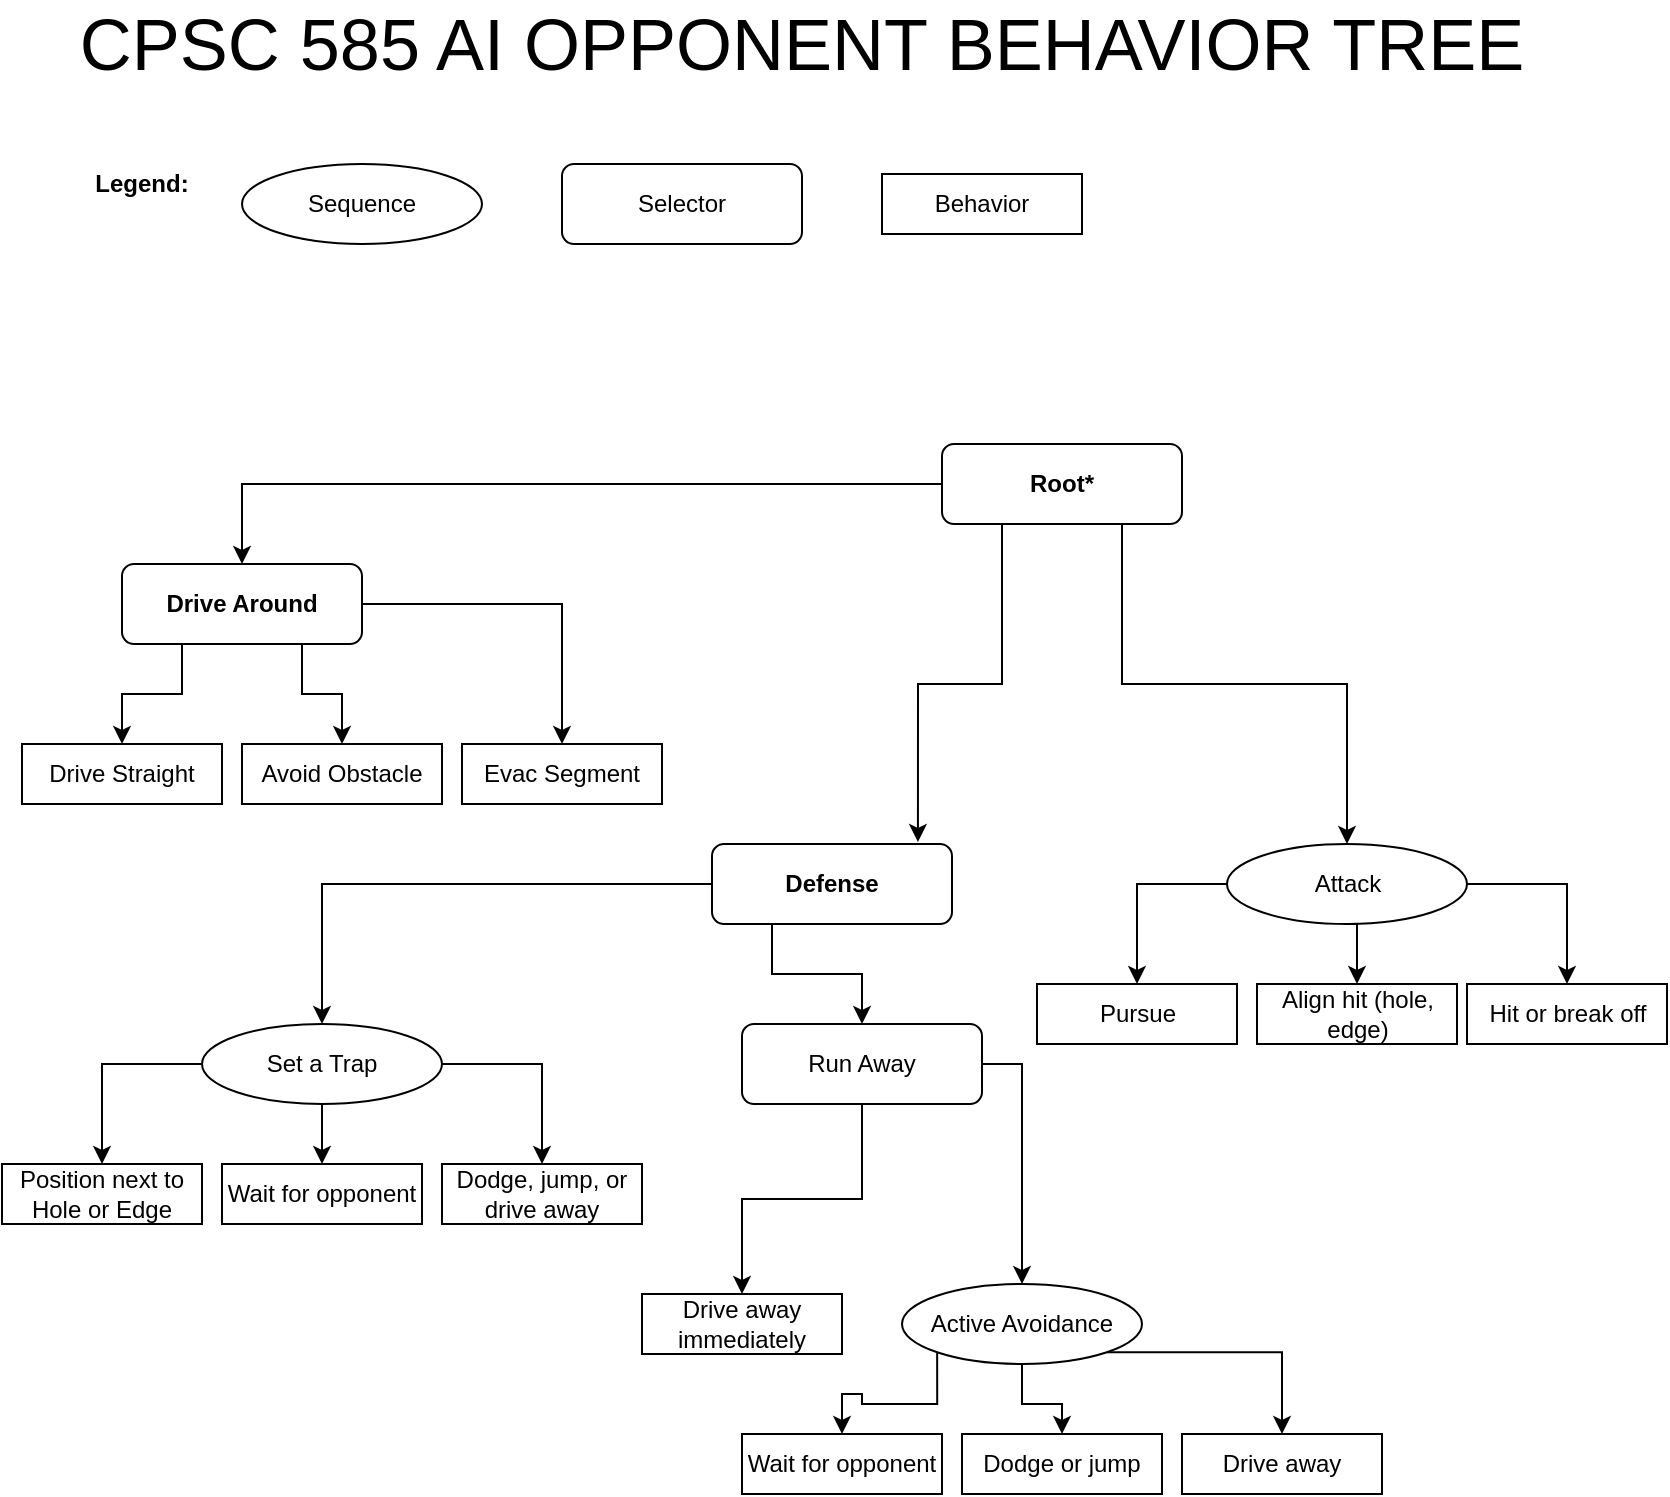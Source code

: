 <mxfile version="14.4.8" type="github">
  <diagram id="LoVU1l2VkbA2_pkzTuV-" name="Page-1">
    <mxGraphModel dx="2062" dy="763" grid="1" gridSize="10" guides="1" tooltips="1" connect="1" arrows="1" fold="1" page="1" pageScale="1" pageWidth="850" pageHeight="1100" math="0" shadow="0">
      <root>
        <mxCell id="0" />
        <mxCell id="1" parent="0" />
        <mxCell id="0oRpFDZRuaQUhXSWCZ3V-1" value="&lt;font style=&quot;font-size: 36px&quot;&gt;CPSC 585 AI OPPONENT BEHAVIOR TREE&lt;/font&gt;" style="text;html=1;strokeColor=none;fillColor=none;align=center;verticalAlign=middle;whiteSpace=wrap;rounded=0;" vertex="1" parent="1">
          <mxGeometry x="20" y="30" width="760" height="20" as="geometry" />
        </mxCell>
        <mxCell id="0oRpFDZRuaQUhXSWCZ3V-2" value="&lt;b&gt;Legend:&lt;/b&gt;" style="text;html=1;strokeColor=none;fillColor=none;align=center;verticalAlign=middle;whiteSpace=wrap;rounded=0;" vertex="1" parent="1">
          <mxGeometry x="40" y="100" width="60" height="20" as="geometry" />
        </mxCell>
        <mxCell id="0oRpFDZRuaQUhXSWCZ3V-3" value="Sequence" style="ellipse;whiteSpace=wrap;html=1;" vertex="1" parent="1">
          <mxGeometry x="120" y="100" width="120" height="40" as="geometry" />
        </mxCell>
        <mxCell id="0oRpFDZRuaQUhXSWCZ3V-4" value="Selector" style="rounded=1;whiteSpace=wrap;html=1;" vertex="1" parent="1">
          <mxGeometry x="280" y="100" width="120" height="40" as="geometry" />
        </mxCell>
        <mxCell id="0oRpFDZRuaQUhXSWCZ3V-5" value="Behavior" style="rounded=0;whiteSpace=wrap;html=1;" vertex="1" parent="1">
          <mxGeometry x="440" y="105" width="100" height="30" as="geometry" />
        </mxCell>
        <mxCell id="0oRpFDZRuaQUhXSWCZ3V-11" style="edgeStyle=orthogonalEdgeStyle;rounded=0;orthogonalLoop=1;jettySize=auto;html=1;exitX=0.25;exitY=1;exitDx=0;exitDy=0;entryX=0.858;entryY=-0.025;entryDx=0;entryDy=0;entryPerimeter=0;" edge="1" parent="1" source="0oRpFDZRuaQUhXSWCZ3V-6" target="0oRpFDZRuaQUhXSWCZ3V-8">
          <mxGeometry relative="1" as="geometry" />
        </mxCell>
        <mxCell id="0oRpFDZRuaQUhXSWCZ3V-16" style="edgeStyle=orthogonalEdgeStyle;rounded=0;orthogonalLoop=1;jettySize=auto;html=1;exitX=0;exitY=0.5;exitDx=0;exitDy=0;entryX=0.5;entryY=0;entryDx=0;entryDy=0;" edge="1" parent="1" source="0oRpFDZRuaQUhXSWCZ3V-6" target="0oRpFDZRuaQUhXSWCZ3V-15">
          <mxGeometry relative="1" as="geometry" />
        </mxCell>
        <mxCell id="0oRpFDZRuaQUhXSWCZ3V-56" style="edgeStyle=orthogonalEdgeStyle;rounded=0;orthogonalLoop=1;jettySize=auto;html=1;exitX=0.75;exitY=1;exitDx=0;exitDy=0;entryX=0.5;entryY=0;entryDx=0;entryDy=0;" edge="1" parent="1" source="0oRpFDZRuaQUhXSWCZ3V-6" target="0oRpFDZRuaQUhXSWCZ3V-55">
          <mxGeometry relative="1" as="geometry" />
        </mxCell>
        <mxCell id="0oRpFDZRuaQUhXSWCZ3V-6" value="&lt;b&gt;Root*&lt;/b&gt;" style="rounded=1;whiteSpace=wrap;html=1;" vertex="1" parent="1">
          <mxGeometry x="470" y="240" width="120" height="40" as="geometry" />
        </mxCell>
        <mxCell id="0oRpFDZRuaQUhXSWCZ3V-35" style="edgeStyle=orthogonalEdgeStyle;rounded=0;orthogonalLoop=1;jettySize=auto;html=1;exitX=0;exitY=0.5;exitDx=0;exitDy=0;entryX=0.5;entryY=0;entryDx=0;entryDy=0;" edge="1" parent="1" source="0oRpFDZRuaQUhXSWCZ3V-8" target="0oRpFDZRuaQUhXSWCZ3V-28">
          <mxGeometry relative="1" as="geometry" />
        </mxCell>
        <mxCell id="0oRpFDZRuaQUhXSWCZ3V-40" style="edgeStyle=orthogonalEdgeStyle;rounded=0;orthogonalLoop=1;jettySize=auto;html=1;exitX=0.25;exitY=1;exitDx=0;exitDy=0;entryX=0.5;entryY=0;entryDx=0;entryDy=0;" edge="1" parent="1" source="0oRpFDZRuaQUhXSWCZ3V-8" target="0oRpFDZRuaQUhXSWCZ3V-39">
          <mxGeometry relative="1" as="geometry" />
        </mxCell>
        <mxCell id="0oRpFDZRuaQUhXSWCZ3V-8" value="&lt;b&gt;Defense&lt;/b&gt;" style="rounded=1;whiteSpace=wrap;html=1;" vertex="1" parent="1">
          <mxGeometry x="355" y="440" width="120" height="40" as="geometry" />
        </mxCell>
        <mxCell id="0oRpFDZRuaQUhXSWCZ3V-18" style="edgeStyle=orthogonalEdgeStyle;rounded=0;orthogonalLoop=1;jettySize=auto;html=1;exitX=0.25;exitY=1;exitDx=0;exitDy=0;entryX=0.5;entryY=0;entryDx=0;entryDy=0;" edge="1" parent="1" source="0oRpFDZRuaQUhXSWCZ3V-15" target="0oRpFDZRuaQUhXSWCZ3V-17">
          <mxGeometry relative="1" as="geometry" />
        </mxCell>
        <mxCell id="0oRpFDZRuaQUhXSWCZ3V-20" style="edgeStyle=orthogonalEdgeStyle;rounded=0;orthogonalLoop=1;jettySize=auto;html=1;exitX=0.75;exitY=1;exitDx=0;exitDy=0;entryX=0.5;entryY=0;entryDx=0;entryDy=0;" edge="1" parent="1" source="0oRpFDZRuaQUhXSWCZ3V-15" target="0oRpFDZRuaQUhXSWCZ3V-19">
          <mxGeometry relative="1" as="geometry" />
        </mxCell>
        <mxCell id="0oRpFDZRuaQUhXSWCZ3V-22" style="edgeStyle=orthogonalEdgeStyle;rounded=0;orthogonalLoop=1;jettySize=auto;html=1;exitX=1;exitY=0.5;exitDx=0;exitDy=0;entryX=0.5;entryY=0;entryDx=0;entryDy=0;" edge="1" parent="1" source="0oRpFDZRuaQUhXSWCZ3V-15" target="0oRpFDZRuaQUhXSWCZ3V-21">
          <mxGeometry relative="1" as="geometry" />
        </mxCell>
        <mxCell id="0oRpFDZRuaQUhXSWCZ3V-15" value="&lt;b&gt;Drive Around&lt;/b&gt;" style="rounded=1;whiteSpace=wrap;html=1;" vertex="1" parent="1">
          <mxGeometry x="60" y="300" width="120" height="40" as="geometry" />
        </mxCell>
        <mxCell id="0oRpFDZRuaQUhXSWCZ3V-17" value="Drive Straight" style="rounded=0;whiteSpace=wrap;html=1;" vertex="1" parent="1">
          <mxGeometry x="10" y="390" width="100" height="30" as="geometry" />
        </mxCell>
        <mxCell id="0oRpFDZRuaQUhXSWCZ3V-19" value="Avoid Obstacle" style="rounded=0;whiteSpace=wrap;html=1;" vertex="1" parent="1">
          <mxGeometry x="120" y="390" width="100" height="30" as="geometry" />
        </mxCell>
        <mxCell id="0oRpFDZRuaQUhXSWCZ3V-21" value="Evac Segment" style="rounded=0;whiteSpace=wrap;html=1;" vertex="1" parent="1">
          <mxGeometry x="230" y="390" width="100" height="30" as="geometry" />
        </mxCell>
        <mxCell id="0oRpFDZRuaQUhXSWCZ3V-26" value="Wait for opponent" style="rounded=0;whiteSpace=wrap;html=1;" vertex="1" parent="1">
          <mxGeometry x="110" y="600" width="100" height="30" as="geometry" />
        </mxCell>
        <mxCell id="0oRpFDZRuaQUhXSWCZ3V-31" style="edgeStyle=orthogonalEdgeStyle;rounded=0;orthogonalLoop=1;jettySize=auto;html=1;exitX=0;exitY=0.5;exitDx=0;exitDy=0;entryX=0.5;entryY=0;entryDx=0;entryDy=0;" edge="1" parent="1" source="0oRpFDZRuaQUhXSWCZ3V-28" target="0oRpFDZRuaQUhXSWCZ3V-29">
          <mxGeometry relative="1" as="geometry" />
        </mxCell>
        <mxCell id="0oRpFDZRuaQUhXSWCZ3V-32" style="edgeStyle=orthogonalEdgeStyle;rounded=0;orthogonalLoop=1;jettySize=auto;html=1;exitX=0.5;exitY=1;exitDx=0;exitDy=0;entryX=0.5;entryY=0;entryDx=0;entryDy=0;" edge="1" parent="1" source="0oRpFDZRuaQUhXSWCZ3V-28" target="0oRpFDZRuaQUhXSWCZ3V-26">
          <mxGeometry relative="1" as="geometry" />
        </mxCell>
        <mxCell id="0oRpFDZRuaQUhXSWCZ3V-34" style="edgeStyle=orthogonalEdgeStyle;rounded=0;orthogonalLoop=1;jettySize=auto;html=1;exitX=1;exitY=0.5;exitDx=0;exitDy=0;entryX=0.5;entryY=0;entryDx=0;entryDy=0;" edge="1" parent="1" source="0oRpFDZRuaQUhXSWCZ3V-28" target="0oRpFDZRuaQUhXSWCZ3V-33">
          <mxGeometry relative="1" as="geometry" />
        </mxCell>
        <mxCell id="0oRpFDZRuaQUhXSWCZ3V-28" value="Set a Trap" style="ellipse;whiteSpace=wrap;html=1;" vertex="1" parent="1">
          <mxGeometry x="100" y="530" width="120" height="40" as="geometry" />
        </mxCell>
        <mxCell id="0oRpFDZRuaQUhXSWCZ3V-29" value="Position next to Hole or Edge" style="rounded=0;whiteSpace=wrap;html=1;" vertex="1" parent="1">
          <mxGeometry y="600" width="100" height="30" as="geometry" />
        </mxCell>
        <mxCell id="0oRpFDZRuaQUhXSWCZ3V-33" value="Dodge, jump, or drive away" style="rounded=0;whiteSpace=wrap;html=1;" vertex="1" parent="1">
          <mxGeometry x="220" y="600" width="100" height="30" as="geometry" />
        </mxCell>
        <mxCell id="0oRpFDZRuaQUhXSWCZ3V-50" style="edgeStyle=orthogonalEdgeStyle;rounded=0;orthogonalLoop=1;jettySize=auto;html=1;exitX=0.5;exitY=1;exitDx=0;exitDy=0;entryX=0.5;entryY=0;entryDx=0;entryDy=0;" edge="1" parent="1" source="0oRpFDZRuaQUhXSWCZ3V-39" target="0oRpFDZRuaQUhXSWCZ3V-41">
          <mxGeometry relative="1" as="geometry" />
        </mxCell>
        <mxCell id="0oRpFDZRuaQUhXSWCZ3V-51" style="edgeStyle=orthogonalEdgeStyle;rounded=0;orthogonalLoop=1;jettySize=auto;html=1;exitX=1;exitY=0.5;exitDx=0;exitDy=0;entryX=0.5;entryY=0;entryDx=0;entryDy=0;" edge="1" parent="1" source="0oRpFDZRuaQUhXSWCZ3V-39" target="0oRpFDZRuaQUhXSWCZ3V-43">
          <mxGeometry relative="1" as="geometry" />
        </mxCell>
        <mxCell id="0oRpFDZRuaQUhXSWCZ3V-39" value="Run Away" style="rounded=1;whiteSpace=wrap;html=1;" vertex="1" parent="1">
          <mxGeometry x="370" y="530" width="120" height="40" as="geometry" />
        </mxCell>
        <mxCell id="0oRpFDZRuaQUhXSWCZ3V-41" value="Drive away immediately" style="rounded=0;whiteSpace=wrap;html=1;" vertex="1" parent="1">
          <mxGeometry x="320" y="665" width="100" height="30" as="geometry" />
        </mxCell>
        <mxCell id="0oRpFDZRuaQUhXSWCZ3V-47" style="edgeStyle=orthogonalEdgeStyle;rounded=0;orthogonalLoop=1;jettySize=auto;html=1;exitX=0.5;exitY=1;exitDx=0;exitDy=0;entryX=0.5;entryY=0;entryDx=0;entryDy=0;" edge="1" parent="1" source="0oRpFDZRuaQUhXSWCZ3V-43" target="0oRpFDZRuaQUhXSWCZ3V-45">
          <mxGeometry relative="1" as="geometry" />
        </mxCell>
        <mxCell id="0oRpFDZRuaQUhXSWCZ3V-48" style="edgeStyle=orthogonalEdgeStyle;rounded=0;orthogonalLoop=1;jettySize=auto;html=1;exitX=0;exitY=1;exitDx=0;exitDy=0;entryX=0.5;entryY=0;entryDx=0;entryDy=0;" edge="1" parent="1" source="0oRpFDZRuaQUhXSWCZ3V-43" target="0oRpFDZRuaQUhXSWCZ3V-44">
          <mxGeometry relative="1" as="geometry" />
        </mxCell>
        <mxCell id="0oRpFDZRuaQUhXSWCZ3V-49" style="edgeStyle=orthogonalEdgeStyle;rounded=0;orthogonalLoop=1;jettySize=auto;html=1;exitX=1;exitY=1;exitDx=0;exitDy=0;entryX=0.5;entryY=0;entryDx=0;entryDy=0;" edge="1" parent="1" source="0oRpFDZRuaQUhXSWCZ3V-43" target="0oRpFDZRuaQUhXSWCZ3V-46">
          <mxGeometry relative="1" as="geometry" />
        </mxCell>
        <mxCell id="0oRpFDZRuaQUhXSWCZ3V-43" value="Active Avoidance" style="ellipse;whiteSpace=wrap;html=1;" vertex="1" parent="1">
          <mxGeometry x="450" y="660" width="120" height="40" as="geometry" />
        </mxCell>
        <mxCell id="0oRpFDZRuaQUhXSWCZ3V-44" value="Wait for opponent" style="rounded=0;whiteSpace=wrap;html=1;" vertex="1" parent="1">
          <mxGeometry x="370" y="735" width="100" height="30" as="geometry" />
        </mxCell>
        <mxCell id="0oRpFDZRuaQUhXSWCZ3V-45" value="Dodge or jump" style="rounded=0;whiteSpace=wrap;html=1;" vertex="1" parent="1">
          <mxGeometry x="480" y="735" width="100" height="30" as="geometry" />
        </mxCell>
        <mxCell id="0oRpFDZRuaQUhXSWCZ3V-46" value="Drive away" style="rounded=0;whiteSpace=wrap;html=1;" vertex="1" parent="1">
          <mxGeometry x="590" y="735" width="100" height="30" as="geometry" />
        </mxCell>
        <mxCell id="0oRpFDZRuaQUhXSWCZ3V-52" value="Pursue" style="rounded=0;whiteSpace=wrap;html=1;" vertex="1" parent="1">
          <mxGeometry x="517.5" y="510" width="100" height="30" as="geometry" />
        </mxCell>
        <mxCell id="0oRpFDZRuaQUhXSWCZ3V-53" value="Align hit (hole, edge)" style="rounded=0;whiteSpace=wrap;html=1;" vertex="1" parent="1">
          <mxGeometry x="627.5" y="510" width="100" height="30" as="geometry" />
        </mxCell>
        <mxCell id="0oRpFDZRuaQUhXSWCZ3V-54" value="Hit or break off" style="rounded=0;whiteSpace=wrap;html=1;" vertex="1" parent="1">
          <mxGeometry x="732.5" y="510" width="100" height="30" as="geometry" />
        </mxCell>
        <mxCell id="0oRpFDZRuaQUhXSWCZ3V-57" style="edgeStyle=orthogonalEdgeStyle;rounded=0;orthogonalLoop=1;jettySize=auto;html=1;exitX=0.5;exitY=1;exitDx=0;exitDy=0;entryX=0.5;entryY=0;entryDx=0;entryDy=0;" edge="1" parent="1" source="0oRpFDZRuaQUhXSWCZ3V-55" target="0oRpFDZRuaQUhXSWCZ3V-53">
          <mxGeometry relative="1" as="geometry" />
        </mxCell>
        <mxCell id="0oRpFDZRuaQUhXSWCZ3V-59" style="edgeStyle=orthogonalEdgeStyle;rounded=0;orthogonalLoop=1;jettySize=auto;html=1;exitX=0;exitY=0.5;exitDx=0;exitDy=0;entryX=0.5;entryY=0;entryDx=0;entryDy=0;" edge="1" parent="1" source="0oRpFDZRuaQUhXSWCZ3V-55" target="0oRpFDZRuaQUhXSWCZ3V-52">
          <mxGeometry relative="1" as="geometry" />
        </mxCell>
        <mxCell id="0oRpFDZRuaQUhXSWCZ3V-60" style="edgeStyle=orthogonalEdgeStyle;rounded=0;orthogonalLoop=1;jettySize=auto;html=1;exitX=1;exitY=0.5;exitDx=0;exitDy=0;entryX=0.5;entryY=0;entryDx=0;entryDy=0;" edge="1" parent="1" source="0oRpFDZRuaQUhXSWCZ3V-55" target="0oRpFDZRuaQUhXSWCZ3V-54">
          <mxGeometry relative="1" as="geometry" />
        </mxCell>
        <mxCell id="0oRpFDZRuaQUhXSWCZ3V-55" value="Attack" style="ellipse;whiteSpace=wrap;html=1;" vertex="1" parent="1">
          <mxGeometry x="612.5" y="440" width="120" height="40" as="geometry" />
        </mxCell>
      </root>
    </mxGraphModel>
  </diagram>
</mxfile>
